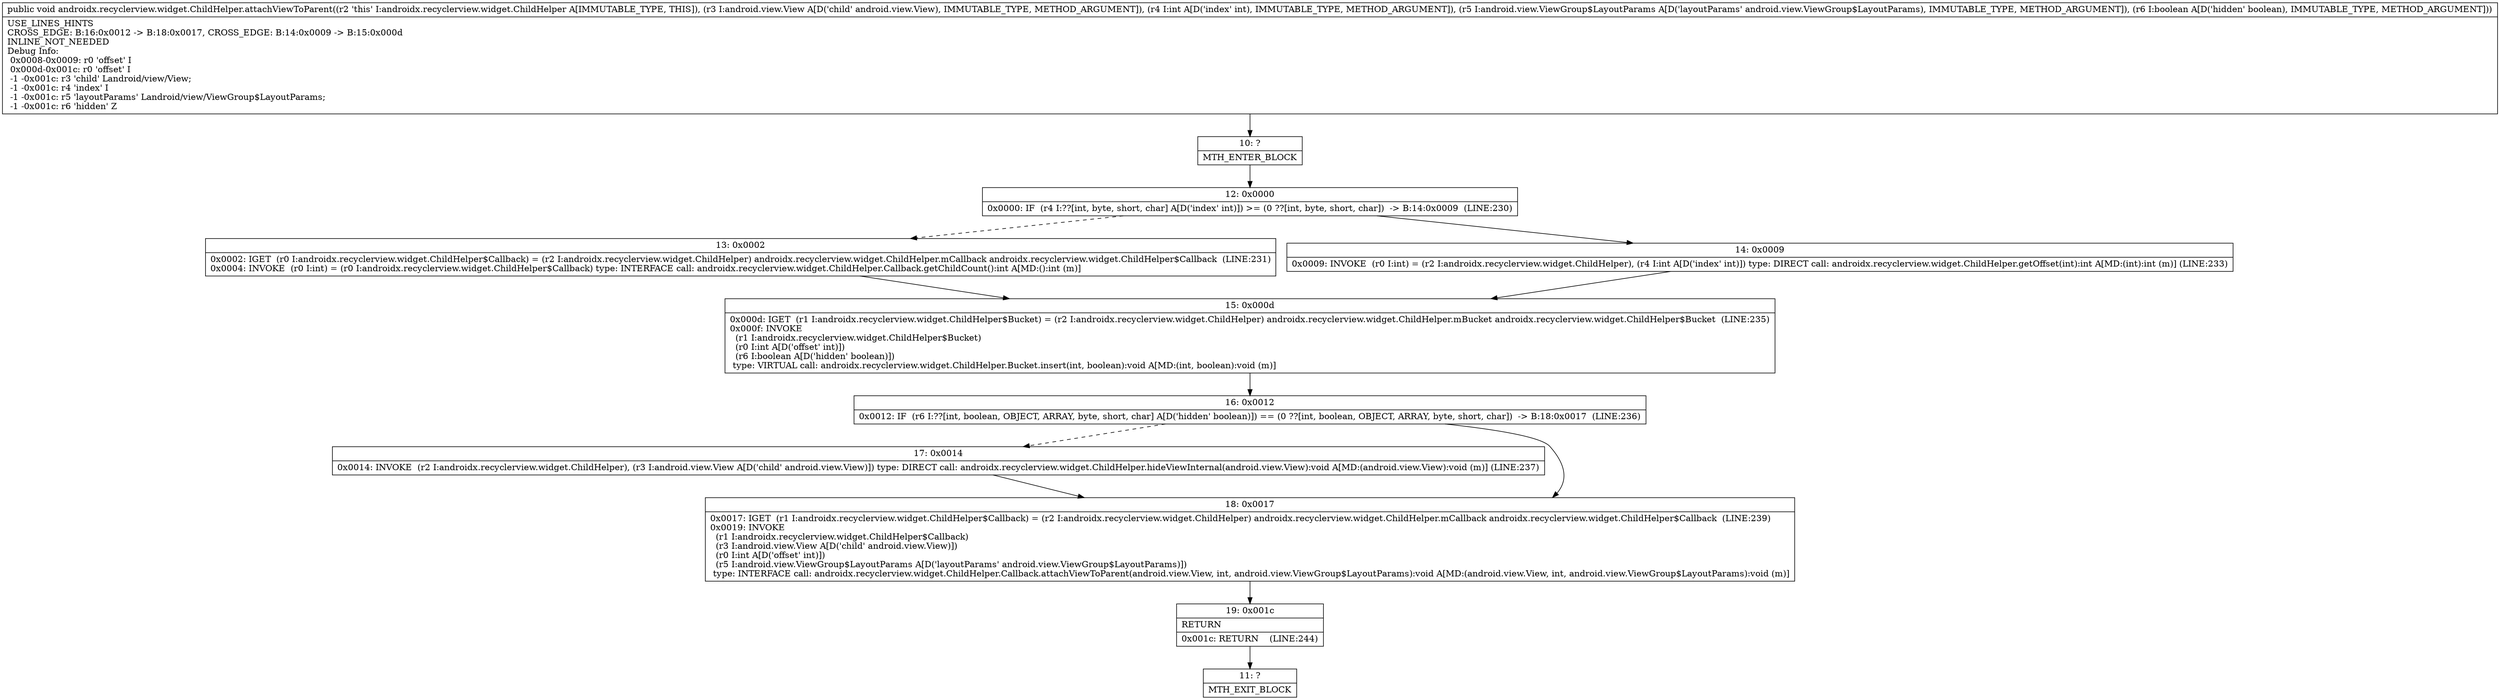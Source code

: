 digraph "CFG forandroidx.recyclerview.widget.ChildHelper.attachViewToParent(Landroid\/view\/View;ILandroid\/view\/ViewGroup$LayoutParams;Z)V" {
Node_10 [shape=record,label="{10\:\ ?|MTH_ENTER_BLOCK\l}"];
Node_12 [shape=record,label="{12\:\ 0x0000|0x0000: IF  (r4 I:??[int, byte, short, char] A[D('index' int)]) \>= (0 ??[int, byte, short, char])  \-\> B:14:0x0009  (LINE:230)\l}"];
Node_13 [shape=record,label="{13\:\ 0x0002|0x0002: IGET  (r0 I:androidx.recyclerview.widget.ChildHelper$Callback) = (r2 I:androidx.recyclerview.widget.ChildHelper) androidx.recyclerview.widget.ChildHelper.mCallback androidx.recyclerview.widget.ChildHelper$Callback  (LINE:231)\l0x0004: INVOKE  (r0 I:int) = (r0 I:androidx.recyclerview.widget.ChildHelper$Callback) type: INTERFACE call: androidx.recyclerview.widget.ChildHelper.Callback.getChildCount():int A[MD:():int (m)]\l}"];
Node_15 [shape=record,label="{15\:\ 0x000d|0x000d: IGET  (r1 I:androidx.recyclerview.widget.ChildHelper$Bucket) = (r2 I:androidx.recyclerview.widget.ChildHelper) androidx.recyclerview.widget.ChildHelper.mBucket androidx.recyclerview.widget.ChildHelper$Bucket  (LINE:235)\l0x000f: INVOKE  \l  (r1 I:androidx.recyclerview.widget.ChildHelper$Bucket)\l  (r0 I:int A[D('offset' int)])\l  (r6 I:boolean A[D('hidden' boolean)])\l type: VIRTUAL call: androidx.recyclerview.widget.ChildHelper.Bucket.insert(int, boolean):void A[MD:(int, boolean):void (m)]\l}"];
Node_16 [shape=record,label="{16\:\ 0x0012|0x0012: IF  (r6 I:??[int, boolean, OBJECT, ARRAY, byte, short, char] A[D('hidden' boolean)]) == (0 ??[int, boolean, OBJECT, ARRAY, byte, short, char])  \-\> B:18:0x0017  (LINE:236)\l}"];
Node_17 [shape=record,label="{17\:\ 0x0014|0x0014: INVOKE  (r2 I:androidx.recyclerview.widget.ChildHelper), (r3 I:android.view.View A[D('child' android.view.View)]) type: DIRECT call: androidx.recyclerview.widget.ChildHelper.hideViewInternal(android.view.View):void A[MD:(android.view.View):void (m)] (LINE:237)\l}"];
Node_18 [shape=record,label="{18\:\ 0x0017|0x0017: IGET  (r1 I:androidx.recyclerview.widget.ChildHelper$Callback) = (r2 I:androidx.recyclerview.widget.ChildHelper) androidx.recyclerview.widget.ChildHelper.mCallback androidx.recyclerview.widget.ChildHelper$Callback  (LINE:239)\l0x0019: INVOKE  \l  (r1 I:androidx.recyclerview.widget.ChildHelper$Callback)\l  (r3 I:android.view.View A[D('child' android.view.View)])\l  (r0 I:int A[D('offset' int)])\l  (r5 I:android.view.ViewGroup$LayoutParams A[D('layoutParams' android.view.ViewGroup$LayoutParams)])\l type: INTERFACE call: androidx.recyclerview.widget.ChildHelper.Callback.attachViewToParent(android.view.View, int, android.view.ViewGroup$LayoutParams):void A[MD:(android.view.View, int, android.view.ViewGroup$LayoutParams):void (m)]\l}"];
Node_19 [shape=record,label="{19\:\ 0x001c|RETURN\l|0x001c: RETURN    (LINE:244)\l}"];
Node_11 [shape=record,label="{11\:\ ?|MTH_EXIT_BLOCK\l}"];
Node_14 [shape=record,label="{14\:\ 0x0009|0x0009: INVOKE  (r0 I:int) = (r2 I:androidx.recyclerview.widget.ChildHelper), (r4 I:int A[D('index' int)]) type: DIRECT call: androidx.recyclerview.widget.ChildHelper.getOffset(int):int A[MD:(int):int (m)] (LINE:233)\l}"];
MethodNode[shape=record,label="{public void androidx.recyclerview.widget.ChildHelper.attachViewToParent((r2 'this' I:androidx.recyclerview.widget.ChildHelper A[IMMUTABLE_TYPE, THIS]), (r3 I:android.view.View A[D('child' android.view.View), IMMUTABLE_TYPE, METHOD_ARGUMENT]), (r4 I:int A[D('index' int), IMMUTABLE_TYPE, METHOD_ARGUMENT]), (r5 I:android.view.ViewGroup$LayoutParams A[D('layoutParams' android.view.ViewGroup$LayoutParams), IMMUTABLE_TYPE, METHOD_ARGUMENT]), (r6 I:boolean A[D('hidden' boolean), IMMUTABLE_TYPE, METHOD_ARGUMENT]))  | USE_LINES_HINTS\lCROSS_EDGE: B:16:0x0012 \-\> B:18:0x0017, CROSS_EDGE: B:14:0x0009 \-\> B:15:0x000d\lINLINE_NOT_NEEDED\lDebug Info:\l  0x0008\-0x0009: r0 'offset' I\l  0x000d\-0x001c: r0 'offset' I\l  \-1 \-0x001c: r3 'child' Landroid\/view\/View;\l  \-1 \-0x001c: r4 'index' I\l  \-1 \-0x001c: r5 'layoutParams' Landroid\/view\/ViewGroup$LayoutParams;\l  \-1 \-0x001c: r6 'hidden' Z\l}"];
MethodNode -> Node_10;Node_10 -> Node_12;
Node_12 -> Node_13[style=dashed];
Node_12 -> Node_14;
Node_13 -> Node_15;
Node_15 -> Node_16;
Node_16 -> Node_17[style=dashed];
Node_16 -> Node_18;
Node_17 -> Node_18;
Node_18 -> Node_19;
Node_19 -> Node_11;
Node_14 -> Node_15;
}

